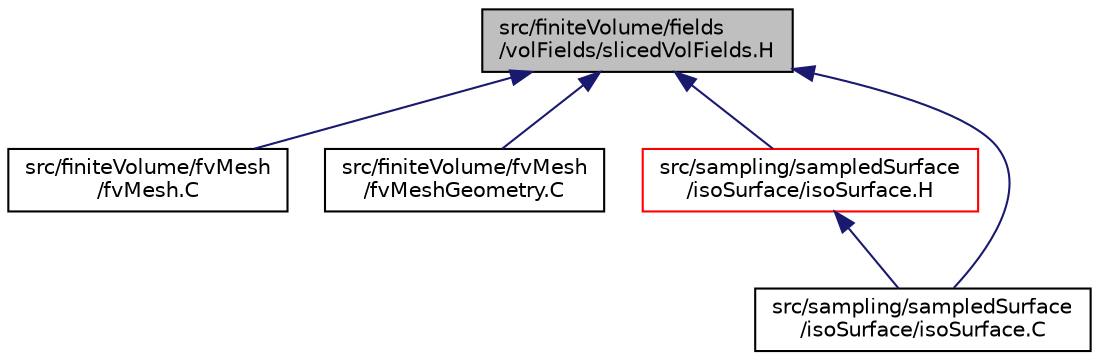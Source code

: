 digraph "src/finiteVolume/fields/volFields/slicedVolFields.H"
{
  bgcolor="transparent";
  edge [fontname="Helvetica",fontsize="10",labelfontname="Helvetica",labelfontsize="10"];
  node [fontname="Helvetica",fontsize="10",shape=record];
  Node1 [label="src/finiteVolume/fields\l/volFields/slicedVolFields.H",height=0.2,width=0.4,color="black", fillcolor="grey75", style="filled", fontcolor="black"];
  Node1 -> Node2 [dir="back",color="midnightblue",fontsize="10",style="solid",fontname="Helvetica"];
  Node2 [label="src/finiteVolume/fvMesh\l/fvMesh.C",height=0.2,width=0.4,color="black",URL="$a06041.html"];
  Node1 -> Node3 [dir="back",color="midnightblue",fontsize="10",style="solid",fontname="Helvetica"];
  Node3 [label="src/finiteVolume/fvMesh\l/fvMeshGeometry.C",height=0.2,width=0.4,color="black",URL="$a06045.html"];
  Node1 -> Node4 [dir="back",color="midnightblue",fontsize="10",style="solid",fontname="Helvetica"];
  Node4 [label="src/sampling/sampledSurface\l/isoSurface/isoSurface.H",height=0.2,width=0.4,color="red",URL="$a09882.html"];
  Node4 -> Node5 [dir="back",color="midnightblue",fontsize="10",style="solid",fontname="Helvetica"];
  Node5 [label="src/sampling/sampledSurface\l/isoSurface/isoSurface.C",height=0.2,width=0.4,color="black",URL="$a09881.html"];
  Node1 -> Node5 [dir="back",color="midnightblue",fontsize="10",style="solid",fontname="Helvetica"];
}
